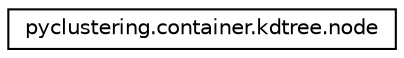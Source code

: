 digraph "Graphical Class Hierarchy"
{
 // INTERACTIVE_SVG=YES
  edge [fontname="Helvetica",fontsize="10",labelfontname="Helvetica",labelfontsize="10"];
  node [fontname="Helvetica",fontsize="10",shape=record];
  rankdir="LR";
  Node0 [label="pyclustering.container.kdtree.node",height=0.2,width=0.4,color="black", fillcolor="white", style="filled",URL="$dd/d06/classpyclustering_1_1container_1_1kdtree_1_1node.html",tooltip="Represents a node in a KD-Tree. "];
}
